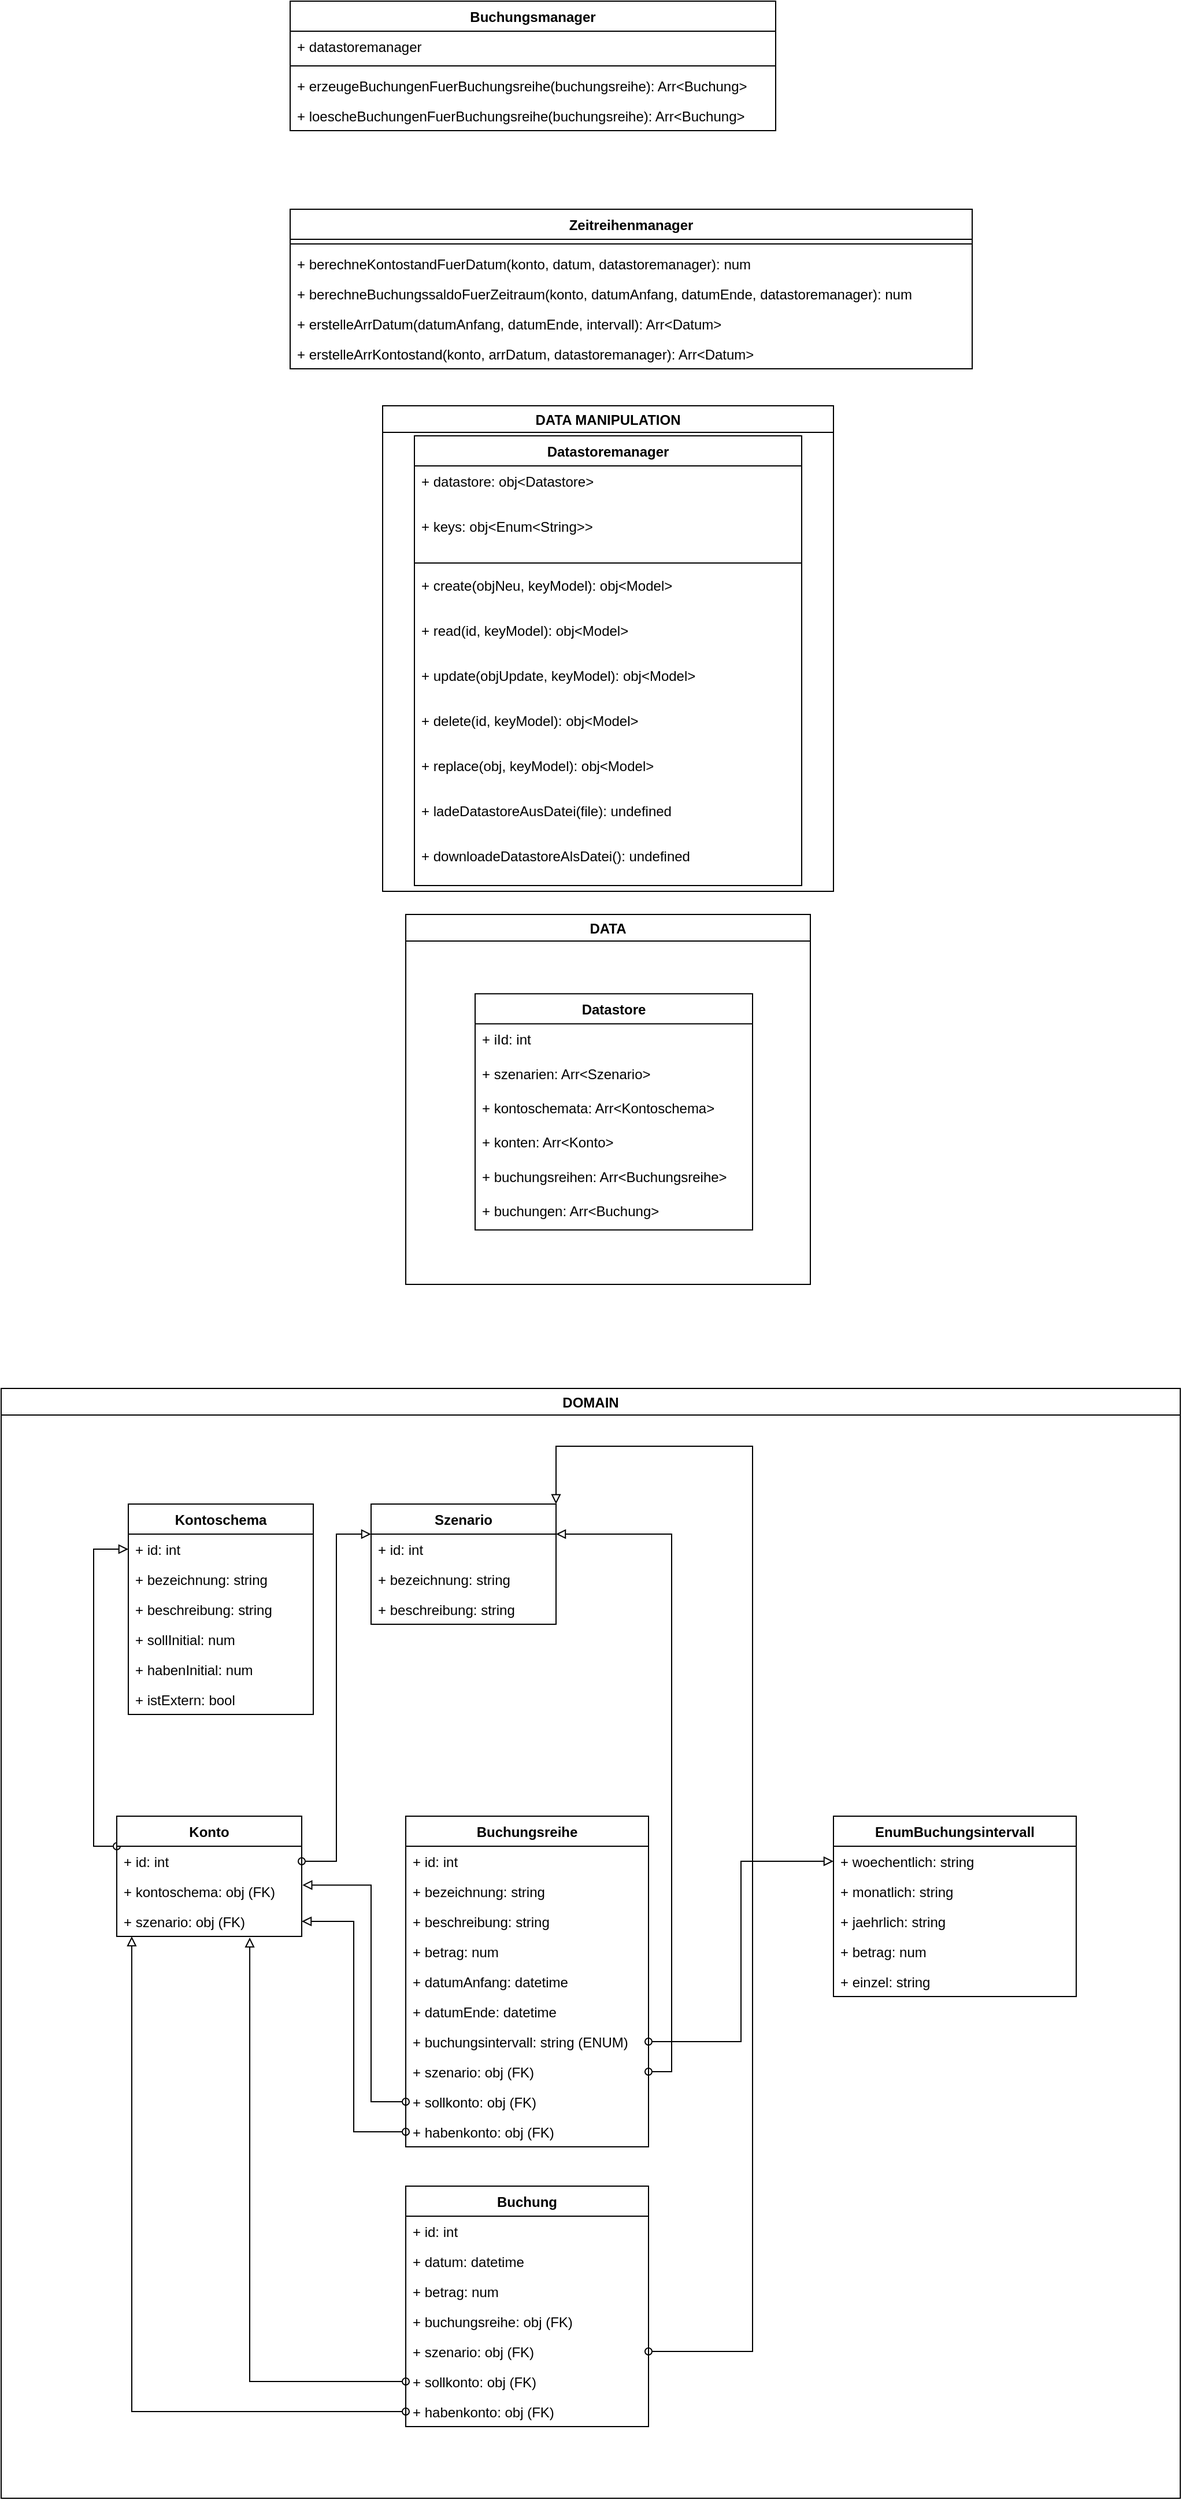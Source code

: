 <mxfile version="20.3.0" type="device"><diagram id="C5RBs43oDa-KdzZeNtuy" name="KLASSEN"><mxGraphModel dx="401" dy="2345" grid="1" gridSize="10" guides="1" tooltips="1" connect="1" arrows="1" fold="1" page="1" pageScale="1" pageWidth="827" pageHeight="1169" math="0" shadow="0"><root><mxCell id="WIyWlLk6GJQsqaUBKTNV-0"/><mxCell id="WIyWlLk6GJQsqaUBKTNV-1" parent="WIyWlLk6GJQsqaUBKTNV-0"/><mxCell id="FQuKvDKfeAg0qGtWdJzu-83" value="" style="group" parent="WIyWlLk6GJQsqaUBKTNV-1" vertex="1" connectable="0"><mxGeometry x="100" y="190" width="1020" height="960" as="geometry"/></mxCell><mxCell id="FQuKvDKfeAg0qGtWdJzu-1" value="Kontoschema" style="swimlane;fontStyle=1;align=center;verticalAlign=top;childLayout=stackLayout;horizontal=1;startSize=26;horizontalStack=0;resizeParent=1;resizeParentMax=0;resizeLast=0;collapsible=1;marginBottom=0;" parent="FQuKvDKfeAg0qGtWdJzu-83" vertex="1"><mxGeometry x="110" y="100" width="160" height="182" as="geometry"/></mxCell><mxCell id="FQuKvDKfeAg0qGtWdJzu-2" value="+ id: int" style="text;strokeColor=none;fillColor=none;align=left;verticalAlign=top;spacingLeft=4;spacingRight=4;overflow=hidden;rotatable=0;points=[[0,0.5],[1,0.5]];portConstraint=eastwest;" parent="FQuKvDKfeAg0qGtWdJzu-1" vertex="1"><mxGeometry y="26" width="160" height="26" as="geometry"/></mxCell><mxCell id="FQuKvDKfeAg0qGtWdJzu-5" value="+ bezeichnung: string" style="text;strokeColor=none;fillColor=none;align=left;verticalAlign=top;spacingLeft=4;spacingRight=4;overflow=hidden;rotatable=0;points=[[0,0.5],[1,0.5]];portConstraint=eastwest;" parent="FQuKvDKfeAg0qGtWdJzu-1" vertex="1"><mxGeometry y="52" width="160" height="26" as="geometry"/></mxCell><mxCell id="FQuKvDKfeAg0qGtWdJzu-6" value="+ beschreibung: string" style="text;strokeColor=none;fillColor=none;align=left;verticalAlign=top;spacingLeft=4;spacingRight=4;overflow=hidden;rotatable=0;points=[[0,0.5],[1,0.5]];portConstraint=eastwest;" parent="FQuKvDKfeAg0qGtWdJzu-1" vertex="1"><mxGeometry y="78" width="160" height="26" as="geometry"/></mxCell><mxCell id="FQuKvDKfeAg0qGtWdJzu-13" value="+ sollInitial: num" style="text;strokeColor=none;fillColor=none;align=left;verticalAlign=top;spacingLeft=4;spacingRight=4;overflow=hidden;rotatable=0;points=[[0,0.5],[1,0.5]];portConstraint=eastwest;" parent="FQuKvDKfeAg0qGtWdJzu-1" vertex="1"><mxGeometry y="104" width="160" height="26" as="geometry"/></mxCell><mxCell id="FQuKvDKfeAg0qGtWdJzu-14" value="+ habenInitial: num" style="text;strokeColor=none;fillColor=none;align=left;verticalAlign=top;spacingLeft=4;spacingRight=4;overflow=hidden;rotatable=0;points=[[0,0.5],[1,0.5]];portConstraint=eastwest;" parent="FQuKvDKfeAg0qGtWdJzu-1" vertex="1"><mxGeometry y="130" width="160" height="26" as="geometry"/></mxCell><mxCell id="FQuKvDKfeAg0qGtWdJzu-7" value="+ istExtern: bool" style="text;strokeColor=none;fillColor=none;align=left;verticalAlign=top;spacingLeft=4;spacingRight=4;overflow=hidden;rotatable=0;points=[[0,0.5],[1,0.5]];portConstraint=eastwest;" parent="FQuKvDKfeAg0qGtWdJzu-1" vertex="1"><mxGeometry y="156" width="160" height="26" as="geometry"/></mxCell><mxCell id="FQuKvDKfeAg0qGtWdJzu-17" style="edgeStyle=orthogonalEdgeStyle;rounded=0;orthogonalLoop=1;jettySize=auto;html=1;exitX=0;exitY=0.25;exitDx=0;exitDy=0;entryX=0;entryY=0.5;entryDx=0;entryDy=0;endArrow=block;endFill=0;startArrow=oval;startFill=0;" parent="FQuKvDKfeAg0qGtWdJzu-83" source="FQuKvDKfeAg0qGtWdJzu-8" target="FQuKvDKfeAg0qGtWdJzu-2" edge="1"><mxGeometry relative="1" as="geometry"><mxPoint x="30" y="240" as="targetPoint"/></mxGeometry></mxCell><mxCell id="FQuKvDKfeAg0qGtWdJzu-8" value="Konto" style="swimlane;fontStyle=1;align=center;verticalAlign=top;childLayout=stackLayout;horizontal=1;startSize=26;horizontalStack=0;resizeParent=1;resizeParentMax=0;resizeLast=0;collapsible=1;marginBottom=0;" parent="FQuKvDKfeAg0qGtWdJzu-83" vertex="1"><mxGeometry x="100" y="370" width="160" height="104" as="geometry"/></mxCell><mxCell id="FQuKvDKfeAg0qGtWdJzu-9" value="+ id: int" style="text;strokeColor=none;fillColor=none;align=left;verticalAlign=top;spacingLeft=4;spacingRight=4;overflow=hidden;rotatable=0;points=[[0,0.5],[1,0.5]];portConstraint=eastwest;" parent="FQuKvDKfeAg0qGtWdJzu-8" vertex="1"><mxGeometry y="26" width="160" height="26" as="geometry"/></mxCell><mxCell id="FQuKvDKfeAg0qGtWdJzu-15" value="+ kontoschema: obj (FK)" style="text;strokeColor=none;fillColor=none;align=left;verticalAlign=top;spacingLeft=4;spacingRight=4;overflow=hidden;rotatable=0;points=[[0,0.5],[1,0.5]];portConstraint=eastwest;" parent="FQuKvDKfeAg0qGtWdJzu-8" vertex="1"><mxGeometry y="52" width="160" height="26" as="geometry"/></mxCell><mxCell id="FQuKvDKfeAg0qGtWdJzu-16" value="+ szenario: obj (FK)" style="text;strokeColor=none;fillColor=none;align=left;verticalAlign=top;spacingLeft=4;spacingRight=4;overflow=hidden;rotatable=0;points=[[0,0.5],[1,0.5]];portConstraint=eastwest;" parent="FQuKvDKfeAg0qGtWdJzu-8" vertex="1"><mxGeometry y="78" width="160" height="26" as="geometry"/></mxCell><mxCell id="FQuKvDKfeAg0qGtWdJzu-18" value="Szenario" style="swimlane;fontStyle=1;align=center;verticalAlign=top;childLayout=stackLayout;horizontal=1;startSize=26;horizontalStack=0;resizeParent=1;resizeParentMax=0;resizeLast=0;collapsible=1;marginBottom=0;" parent="FQuKvDKfeAg0qGtWdJzu-83" vertex="1"><mxGeometry x="320" y="100" width="160" height="104" as="geometry"/></mxCell><mxCell id="FQuKvDKfeAg0qGtWdJzu-19" value="+ id: int" style="text;strokeColor=none;fillColor=none;align=left;verticalAlign=top;spacingLeft=4;spacingRight=4;overflow=hidden;rotatable=0;points=[[0,0.5],[1,0.5]];portConstraint=eastwest;" parent="FQuKvDKfeAg0qGtWdJzu-18" vertex="1"><mxGeometry y="26" width="160" height="26" as="geometry"/></mxCell><mxCell id="FQuKvDKfeAg0qGtWdJzu-20" value="+ bezeichnung: string" style="text;strokeColor=none;fillColor=none;align=left;verticalAlign=top;spacingLeft=4;spacingRight=4;overflow=hidden;rotatable=0;points=[[0,0.5],[1,0.5]];portConstraint=eastwest;" parent="FQuKvDKfeAg0qGtWdJzu-18" vertex="1"><mxGeometry y="52" width="160" height="26" as="geometry"/></mxCell><mxCell id="FQuKvDKfeAg0qGtWdJzu-21" value="+ beschreibung: string" style="text;strokeColor=none;fillColor=none;align=left;verticalAlign=top;spacingLeft=4;spacingRight=4;overflow=hidden;rotatable=0;points=[[0,0.5],[1,0.5]];portConstraint=eastwest;" parent="FQuKvDKfeAg0qGtWdJzu-18" vertex="1"><mxGeometry y="78" width="160" height="26" as="geometry"/></mxCell><mxCell id="FQuKvDKfeAg0qGtWdJzu-27" style="edgeStyle=orthogonalEdgeStyle;rounded=0;orthogonalLoop=1;jettySize=auto;html=1;exitX=1;exitY=0.5;exitDx=0;exitDy=0;entryX=0;entryY=0.25;entryDx=0;entryDy=0;startArrow=oval;startFill=0;endArrow=block;endFill=0;" parent="FQuKvDKfeAg0qGtWdJzu-83" source="FQuKvDKfeAg0qGtWdJzu-9" target="FQuKvDKfeAg0qGtWdJzu-18" edge="1"><mxGeometry relative="1" as="geometry"/></mxCell><mxCell id="FQuKvDKfeAg0qGtWdJzu-28" value="Buchungsreihe" style="swimlane;fontStyle=1;align=center;verticalAlign=top;childLayout=stackLayout;horizontal=1;startSize=26;horizontalStack=0;resizeParent=1;resizeParentMax=0;resizeLast=0;collapsible=1;marginBottom=0;" parent="FQuKvDKfeAg0qGtWdJzu-83" vertex="1"><mxGeometry x="350" y="370" width="210" height="286" as="geometry"/></mxCell><mxCell id="FQuKvDKfeAg0qGtWdJzu-29" value="+ id: int" style="text;strokeColor=none;fillColor=none;align=left;verticalAlign=top;spacingLeft=4;spacingRight=4;overflow=hidden;rotatable=0;points=[[0,0.5],[1,0.5]];portConstraint=eastwest;" parent="FQuKvDKfeAg0qGtWdJzu-28" vertex="1"><mxGeometry y="26" width="210" height="26" as="geometry"/></mxCell><mxCell id="FQuKvDKfeAg0qGtWdJzu-30" value="+ bezeichnung: string" style="text;strokeColor=none;fillColor=none;align=left;verticalAlign=top;spacingLeft=4;spacingRight=4;overflow=hidden;rotatable=0;points=[[0,0.5],[1,0.5]];portConstraint=eastwest;" parent="FQuKvDKfeAg0qGtWdJzu-28" vertex="1"><mxGeometry y="52" width="210" height="26" as="geometry"/></mxCell><mxCell id="FQuKvDKfeAg0qGtWdJzu-31" value="+ beschreibung: string" style="text;strokeColor=none;fillColor=none;align=left;verticalAlign=top;spacingLeft=4;spacingRight=4;overflow=hidden;rotatable=0;points=[[0,0.5],[1,0.5]];portConstraint=eastwest;" parent="FQuKvDKfeAg0qGtWdJzu-28" vertex="1"><mxGeometry y="78" width="210" height="26" as="geometry"/></mxCell><mxCell id="FQuKvDKfeAg0qGtWdJzu-32" value="+ betrag: num" style="text;strokeColor=none;fillColor=none;align=left;verticalAlign=top;spacingLeft=4;spacingRight=4;overflow=hidden;rotatable=0;points=[[0,0.5],[1,0.5]];portConstraint=eastwest;" parent="FQuKvDKfeAg0qGtWdJzu-28" vertex="1"><mxGeometry y="104" width="210" height="26" as="geometry"/></mxCell><mxCell id="FQuKvDKfeAg0qGtWdJzu-33" value="+ datumAnfang: datetime" style="text;strokeColor=none;fillColor=none;align=left;verticalAlign=top;spacingLeft=4;spacingRight=4;overflow=hidden;rotatable=0;points=[[0,0.5],[1,0.5]];portConstraint=eastwest;" parent="FQuKvDKfeAg0qGtWdJzu-28" vertex="1"><mxGeometry y="130" width="210" height="26" as="geometry"/></mxCell><mxCell id="FQuKvDKfeAg0qGtWdJzu-37" value="+ datumEnde: datetime" style="text;strokeColor=none;fillColor=none;align=left;verticalAlign=top;spacingLeft=4;spacingRight=4;overflow=hidden;rotatable=0;points=[[0,0.5],[1,0.5]];portConstraint=eastwest;" parent="FQuKvDKfeAg0qGtWdJzu-28" vertex="1"><mxGeometry y="156" width="210" height="26" as="geometry"/></mxCell><mxCell id="FQuKvDKfeAg0qGtWdJzu-39" value="+ buchungsintervall: string (ENUM)" style="text;strokeColor=none;fillColor=none;align=left;verticalAlign=top;spacingLeft=4;spacingRight=4;overflow=hidden;rotatable=0;points=[[0,0.5],[1,0.5]];portConstraint=eastwest;" parent="FQuKvDKfeAg0qGtWdJzu-28" vertex="1"><mxGeometry y="182" width="210" height="26" as="geometry"/></mxCell><mxCell id="FQuKvDKfeAg0qGtWdJzu-36" value="+ szenario: obj (FK)" style="text;strokeColor=none;fillColor=none;align=left;verticalAlign=top;spacingLeft=4;spacingRight=4;overflow=hidden;rotatable=0;points=[[0,0.5],[1,0.5]];portConstraint=eastwest;" parent="FQuKvDKfeAg0qGtWdJzu-28" vertex="1"><mxGeometry y="208" width="210" height="26" as="geometry"/></mxCell><mxCell id="FQuKvDKfeAg0qGtWdJzu-35" value="+ sollkonto: obj (FK)" style="text;strokeColor=none;fillColor=none;align=left;verticalAlign=top;spacingLeft=4;spacingRight=4;overflow=hidden;rotatable=0;points=[[0,0.5],[1,0.5]];portConstraint=eastwest;" parent="FQuKvDKfeAg0qGtWdJzu-28" vertex="1"><mxGeometry y="234" width="210" height="26" as="geometry"/></mxCell><mxCell id="FQuKvDKfeAg0qGtWdJzu-38" value="+ habenkonto: obj (FK)" style="text;strokeColor=none;fillColor=none;align=left;verticalAlign=top;spacingLeft=4;spacingRight=4;overflow=hidden;rotatable=0;points=[[0,0.5],[1,0.5]];portConstraint=eastwest;" parent="FQuKvDKfeAg0qGtWdJzu-28" vertex="1"><mxGeometry y="260" width="210" height="26" as="geometry"/></mxCell><mxCell id="FQuKvDKfeAg0qGtWdJzu-40" value="Buchung" style="swimlane;fontStyle=1;align=center;verticalAlign=top;childLayout=stackLayout;horizontal=1;startSize=26;horizontalStack=0;resizeParent=1;resizeParentMax=0;resizeLast=0;collapsible=1;marginBottom=0;" parent="FQuKvDKfeAg0qGtWdJzu-83" vertex="1"><mxGeometry x="350" y="690" width="210" height="208" as="geometry"/></mxCell><mxCell id="FQuKvDKfeAg0qGtWdJzu-41" value="+ id: int" style="text;strokeColor=none;fillColor=none;align=left;verticalAlign=top;spacingLeft=4;spacingRight=4;overflow=hidden;rotatable=0;points=[[0,0.5],[1,0.5]];portConstraint=eastwest;" parent="FQuKvDKfeAg0qGtWdJzu-40" vertex="1"><mxGeometry y="26" width="210" height="26" as="geometry"/></mxCell><mxCell id="FQuKvDKfeAg0qGtWdJzu-42" value="+ datum: datetime" style="text;strokeColor=none;fillColor=none;align=left;verticalAlign=top;spacingLeft=4;spacingRight=4;overflow=hidden;rotatable=0;points=[[0,0.5],[1,0.5]];portConstraint=eastwest;" parent="FQuKvDKfeAg0qGtWdJzu-40" vertex="1"><mxGeometry y="52" width="210" height="26" as="geometry"/></mxCell><mxCell id="FQuKvDKfeAg0qGtWdJzu-44" value="+ betrag: num" style="text;strokeColor=none;fillColor=none;align=left;verticalAlign=top;spacingLeft=4;spacingRight=4;overflow=hidden;rotatable=0;points=[[0,0.5],[1,0.5]];portConstraint=eastwest;" parent="FQuKvDKfeAg0qGtWdJzu-40" vertex="1"><mxGeometry y="78" width="210" height="26" as="geometry"/></mxCell><mxCell id="FQuKvDKfeAg0qGtWdJzu-47" value="+ buchungsreihe: obj (FK)" style="text;strokeColor=none;fillColor=none;align=left;verticalAlign=top;spacingLeft=4;spacingRight=4;overflow=hidden;rotatable=0;points=[[0,0.5],[1,0.5]];portConstraint=eastwest;" parent="FQuKvDKfeAg0qGtWdJzu-40" vertex="1"><mxGeometry y="104" width="210" height="26" as="geometry"/></mxCell><mxCell id="FQuKvDKfeAg0qGtWdJzu-48" value="+ szenario: obj (FK)" style="text;strokeColor=none;fillColor=none;align=left;verticalAlign=top;spacingLeft=4;spacingRight=4;overflow=hidden;rotatable=0;points=[[0,0.5],[1,0.5]];portConstraint=eastwest;" parent="FQuKvDKfeAg0qGtWdJzu-40" vertex="1"><mxGeometry y="130" width="210" height="26" as="geometry"/></mxCell><mxCell id="FQuKvDKfeAg0qGtWdJzu-49" value="+ sollkonto: obj (FK)" style="text;strokeColor=none;fillColor=none;align=left;verticalAlign=top;spacingLeft=4;spacingRight=4;overflow=hidden;rotatable=0;points=[[0,0.5],[1,0.5]];portConstraint=eastwest;" parent="FQuKvDKfeAg0qGtWdJzu-40" vertex="1"><mxGeometry y="156" width="210" height="26" as="geometry"/></mxCell><mxCell id="FQuKvDKfeAg0qGtWdJzu-50" value="+ habenkonto: obj (FK)" style="text;strokeColor=none;fillColor=none;align=left;verticalAlign=top;spacingLeft=4;spacingRight=4;overflow=hidden;rotatable=0;points=[[0,0.5],[1,0.5]];portConstraint=eastwest;" parent="FQuKvDKfeAg0qGtWdJzu-40" vertex="1"><mxGeometry y="182" width="210" height="26" as="geometry"/></mxCell><mxCell id="FQuKvDKfeAg0qGtWdJzu-52" style="edgeStyle=orthogonalEdgeStyle;rounded=0;orthogonalLoop=1;jettySize=auto;html=1;exitX=0;exitY=0.5;exitDx=0;exitDy=0;entryX=1;entryY=0.5;entryDx=0;entryDy=0;startArrow=oval;startFill=0;endArrow=block;endFill=0;" parent="FQuKvDKfeAg0qGtWdJzu-83" source="FQuKvDKfeAg0qGtWdJzu-38" target="FQuKvDKfeAg0qGtWdJzu-16" edge="1"><mxGeometry relative="1" as="geometry"/></mxCell><mxCell id="FQuKvDKfeAg0qGtWdJzu-53" style="edgeStyle=orthogonalEdgeStyle;rounded=0;orthogonalLoop=1;jettySize=auto;html=1;exitX=1;exitY=0.5;exitDx=0;exitDy=0;entryX=1;entryY=0.25;entryDx=0;entryDy=0;startArrow=oval;startFill=0;endArrow=block;endFill=0;" parent="FQuKvDKfeAg0qGtWdJzu-83" source="FQuKvDKfeAg0qGtWdJzu-36" target="FQuKvDKfeAg0qGtWdJzu-18" edge="1"><mxGeometry relative="1" as="geometry"/></mxCell><mxCell id="FQuKvDKfeAg0qGtWdJzu-54" style="edgeStyle=orthogonalEdgeStyle;rounded=0;orthogonalLoop=1;jettySize=auto;html=1;exitX=1;exitY=0.5;exitDx=0;exitDy=0;entryX=1;entryY=0;entryDx=0;entryDy=0;startArrow=oval;startFill=0;endArrow=block;endFill=0;" parent="FQuKvDKfeAg0qGtWdJzu-83" source="FQuKvDKfeAg0qGtWdJzu-48" target="FQuKvDKfeAg0qGtWdJzu-18" edge="1"><mxGeometry relative="1" as="geometry"><Array as="points"><mxPoint x="650" y="833"/><mxPoint x="650" y="50"/><mxPoint x="480" y="50"/></Array></mxGeometry></mxCell><mxCell id="FQuKvDKfeAg0qGtWdJzu-55" style="edgeStyle=orthogonalEdgeStyle;rounded=0;orthogonalLoop=1;jettySize=auto;html=1;exitX=0;exitY=0.5;exitDx=0;exitDy=0;entryX=0.719;entryY=1.038;entryDx=0;entryDy=0;entryPerimeter=0;startArrow=oval;startFill=0;endArrow=block;endFill=0;" parent="FQuKvDKfeAg0qGtWdJzu-83" source="FQuKvDKfeAg0qGtWdJzu-49" target="FQuKvDKfeAg0qGtWdJzu-16" edge="1"><mxGeometry relative="1" as="geometry"/></mxCell><mxCell id="FQuKvDKfeAg0qGtWdJzu-56" style="edgeStyle=orthogonalEdgeStyle;rounded=0;orthogonalLoop=1;jettySize=auto;html=1;exitX=0;exitY=0.5;exitDx=0;exitDy=0;entryX=0.081;entryY=1;entryDx=0;entryDy=0;entryPerimeter=0;startArrow=oval;startFill=0;endArrow=block;endFill=0;" parent="FQuKvDKfeAg0qGtWdJzu-83" source="FQuKvDKfeAg0qGtWdJzu-50" target="FQuKvDKfeAg0qGtWdJzu-16" edge="1"><mxGeometry relative="1" as="geometry"/></mxCell><mxCell id="FQuKvDKfeAg0qGtWdJzu-57" value="EnumBuchungsintervall" style="swimlane;fontStyle=1;align=center;verticalAlign=top;childLayout=stackLayout;horizontal=1;startSize=26;horizontalStack=0;resizeParent=1;resizeParentMax=0;resizeLast=0;collapsible=1;marginBottom=0;" parent="FQuKvDKfeAg0qGtWdJzu-83" vertex="1"><mxGeometry x="720" y="370" width="210" height="156" as="geometry"/></mxCell><mxCell id="FQuKvDKfeAg0qGtWdJzu-58" value="+ woechentlich: string" style="text;align=left;verticalAlign=top;spacingLeft=4;spacingRight=4;overflow=hidden;rotatable=0;points=[[0,0.5],[1,0.5]];portConstraint=eastwest;" parent="FQuKvDKfeAg0qGtWdJzu-57" vertex="1"><mxGeometry y="26" width="210" height="26" as="geometry"/></mxCell><mxCell id="FQuKvDKfeAg0qGtWdJzu-59" value="+ monatlich: string" style="text;align=left;verticalAlign=top;spacingLeft=4;spacingRight=4;overflow=hidden;rotatable=0;points=[[0,0.5],[1,0.5]];portConstraint=eastwest;" parent="FQuKvDKfeAg0qGtWdJzu-57" vertex="1"><mxGeometry y="52" width="210" height="26" as="geometry"/></mxCell><mxCell id="FQuKvDKfeAg0qGtWdJzu-60" value="+ jaehrlich: string" style="text;align=left;verticalAlign=top;spacingLeft=4;spacingRight=4;overflow=hidden;rotatable=0;points=[[0,0.5],[1,0.5]];portConstraint=eastwest;" parent="FQuKvDKfeAg0qGtWdJzu-57" vertex="1"><mxGeometry y="78" width="210" height="26" as="geometry"/></mxCell><mxCell id="FQuKvDKfeAg0qGtWdJzu-61" value="+ betrag: num" style="text;align=left;verticalAlign=top;spacingLeft=4;spacingRight=4;overflow=hidden;rotatable=0;points=[[0,0.5],[1,0.5]];portConstraint=eastwest;" parent="FQuKvDKfeAg0qGtWdJzu-57" vertex="1"><mxGeometry y="104" width="210" height="26" as="geometry"/></mxCell><mxCell id="FQuKvDKfeAg0qGtWdJzu-68" value="+ einzel: string" style="text;align=left;verticalAlign=top;spacingLeft=4;spacingRight=4;overflow=hidden;rotatable=0;points=[[0,0.5],[1,0.5]];portConstraint=eastwest;" parent="FQuKvDKfeAg0qGtWdJzu-57" vertex="1"><mxGeometry y="130" width="210" height="26" as="geometry"/></mxCell><mxCell id="FQuKvDKfeAg0qGtWdJzu-69" style="edgeStyle=orthogonalEdgeStyle;rounded=0;orthogonalLoop=1;jettySize=auto;html=1;exitX=1;exitY=0.5;exitDx=0;exitDy=0;startArrow=oval;startFill=0;endArrow=block;endFill=0;entryX=0;entryY=0.5;entryDx=0;entryDy=0;" parent="FQuKvDKfeAg0qGtWdJzu-83" source="FQuKvDKfeAg0qGtWdJzu-39" target="FQuKvDKfeAg0qGtWdJzu-58" edge="1"><mxGeometry relative="1" as="geometry"><mxPoint x="610" y="489.329" as="targetPoint"/></mxGeometry></mxCell><mxCell id="FQuKvDKfeAg0qGtWdJzu-72" value="DOMAIN" style="swimlane;" parent="FQuKvDKfeAg0qGtWdJzu-83" vertex="1"><mxGeometry width="1020" height="960" as="geometry"/></mxCell><mxCell id="FQuKvDKfeAg0qGtWdJzu-84" value="" style="group" parent="WIyWlLk6GJQsqaUBKTNV-1" vertex="1" connectable="0"><mxGeometry x="450" y="-220" width="350" height="320" as="geometry"/></mxCell><mxCell id="FQuKvDKfeAg0qGtWdJzu-73" value="Datastore" style="swimlane;fontStyle=1;align=center;verticalAlign=top;childLayout=stackLayout;horizontal=1;startSize=26;horizontalStack=0;resizeParent=1;resizeParentMax=0;resizeLast=0;collapsible=1;marginBottom=0;" parent="FQuKvDKfeAg0qGtWdJzu-84" vertex="1"><mxGeometry x="60" y="68.571" width="240" height="204.286" as="geometry"/></mxCell><mxCell id="FQuKvDKfeAg0qGtWdJzu-74" value="+ iId: int" style="text;strokeColor=none;fillColor=none;align=left;verticalAlign=top;spacingLeft=4;spacingRight=4;overflow=hidden;rotatable=0;points=[[0,0.5],[1,0.5]];portConstraint=eastwest;" parent="FQuKvDKfeAg0qGtWdJzu-73" vertex="1"><mxGeometry y="26" width="240" height="29.714" as="geometry"/></mxCell><mxCell id="FQuKvDKfeAg0qGtWdJzu-77" value="+ szenarien: Arr&lt;Szenario&gt;" style="text;strokeColor=none;fillColor=none;align=left;verticalAlign=top;spacingLeft=4;spacingRight=4;overflow=hidden;rotatable=0;points=[[0,0.5],[1,0.5]];portConstraint=eastwest;" parent="FQuKvDKfeAg0qGtWdJzu-73" vertex="1"><mxGeometry y="55.714" width="240" height="29.714" as="geometry"/></mxCell><mxCell id="FQuKvDKfeAg0qGtWdJzu-78" value="+ kontoschemata: Arr&lt;Kontoschema&gt;" style="text;strokeColor=none;fillColor=none;align=left;verticalAlign=top;spacingLeft=4;spacingRight=4;overflow=hidden;rotatable=0;points=[[0,0.5],[1,0.5]];portConstraint=eastwest;" parent="FQuKvDKfeAg0qGtWdJzu-73" vertex="1"><mxGeometry y="85.429" width="240" height="29.714" as="geometry"/></mxCell><mxCell id="FQuKvDKfeAg0qGtWdJzu-79" value="+ konten: Arr&lt;Konto&gt;" style="text;strokeColor=none;fillColor=none;align=left;verticalAlign=top;spacingLeft=4;spacingRight=4;overflow=hidden;rotatable=0;points=[[0,0.5],[1,0.5]];portConstraint=eastwest;" parent="FQuKvDKfeAg0qGtWdJzu-73" vertex="1"><mxGeometry y="115.143" width="240" height="29.714" as="geometry"/></mxCell><mxCell id="FQuKvDKfeAg0qGtWdJzu-80" value="+ buchungsreihen: Arr&lt;Buchungsreihe&gt;" style="text;strokeColor=none;fillColor=none;align=left;verticalAlign=top;spacingLeft=4;spacingRight=4;overflow=hidden;rotatable=0;points=[[0,0.5],[1,0.5]];portConstraint=eastwest;" parent="FQuKvDKfeAg0qGtWdJzu-73" vertex="1"><mxGeometry y="144.857" width="240" height="29.714" as="geometry"/></mxCell><mxCell id="FQuKvDKfeAg0qGtWdJzu-81" value="+ buchungen: Arr&lt;Buchung&gt;" style="text;strokeColor=none;fillColor=none;align=left;verticalAlign=top;spacingLeft=4;spacingRight=4;overflow=hidden;rotatable=0;points=[[0,0.5],[1,0.5]];portConstraint=eastwest;" parent="FQuKvDKfeAg0qGtWdJzu-73" vertex="1"><mxGeometry y="174.571" width="240" height="29.714" as="geometry"/></mxCell><mxCell id="FQuKvDKfeAg0qGtWdJzu-82" value="DATA" style="swimlane;" parent="FQuKvDKfeAg0qGtWdJzu-84" vertex="1"><mxGeometry width="350" height="320" as="geometry"/></mxCell><mxCell id="FQuKvDKfeAg0qGtWdJzu-95" value="" style="group;fontStyle=4" parent="WIyWlLk6GJQsqaUBKTNV-1" vertex="1" connectable="0"><mxGeometry x="430" y="-660" width="390" height="420" as="geometry"/></mxCell><mxCell id="FQuKvDKfeAg0qGtWdJzu-94" value="DATA MANIPULATION" style="swimlane;" parent="FQuKvDKfeAg0qGtWdJzu-95" vertex="1"><mxGeometry width="390" height="420.0" as="geometry"/></mxCell><mxCell id="FQuKvDKfeAg0qGtWdJzu-85" value="Datastoremanager" style="swimlane;fontStyle=1;align=center;verticalAlign=top;childLayout=stackLayout;horizontal=1;startSize=26;horizontalStack=0;resizeParent=1;resizeParentMax=0;resizeLast=0;collapsible=1;marginBottom=0;" parent="FQuKvDKfeAg0qGtWdJzu-94" vertex="1"><mxGeometry x="27.5" y="25.997" width="335" height="389" as="geometry"/></mxCell><mxCell id="FQuKvDKfeAg0qGtWdJzu-86" value="+ datastore: obj&lt;Datastore&gt;" style="text;strokeColor=none;fillColor=none;align=left;verticalAlign=top;spacingLeft=4;spacingRight=4;overflow=hidden;rotatable=0;points=[[0,0.5],[1,0.5]];portConstraint=eastwest;" parent="FQuKvDKfeAg0qGtWdJzu-85" vertex="1"><mxGeometry y="26" width="335" height="39" as="geometry"/></mxCell><mxCell id="FQuKvDKfeAg0qGtWdJzu-91" value="+ keys: obj&lt;Enum&lt;String&gt;&gt;" style="text;strokeColor=none;fillColor=none;align=left;verticalAlign=top;spacingLeft=4;spacingRight=4;overflow=hidden;rotatable=0;points=[[0,0.5],[1,0.5]];portConstraint=eastwest;" parent="FQuKvDKfeAg0qGtWdJzu-85" vertex="1"><mxGeometry y="65" width="335" height="39" as="geometry"/></mxCell><mxCell id="FQuKvDKfeAg0qGtWdJzu-87" value="" style="line;strokeWidth=1;fillColor=none;align=left;verticalAlign=middle;spacingTop=-1;spacingLeft=3;spacingRight=3;rotatable=0;labelPosition=right;points=[];portConstraint=eastwest;strokeColor=inherit;" parent="FQuKvDKfeAg0qGtWdJzu-85" vertex="1"><mxGeometry y="104" width="335" height="12" as="geometry"/></mxCell><mxCell id="FQuKvDKfeAg0qGtWdJzu-88" value="+ create(objNeu, keyModel): obj&lt;Model&gt;" style="text;strokeColor=none;fillColor=none;align=left;verticalAlign=top;spacingLeft=4;spacingRight=4;overflow=hidden;rotatable=0;points=[[0,0.5],[1,0.5]];portConstraint=eastwest;" parent="FQuKvDKfeAg0qGtWdJzu-85" vertex="1"><mxGeometry y="116" width="335" height="39" as="geometry"/></mxCell><mxCell id="FQuKvDKfeAg0qGtWdJzu-89" value="+ read(id, keyModel): obj&lt;Model&gt;" style="text;strokeColor=none;fillColor=none;align=left;verticalAlign=top;spacingLeft=4;spacingRight=4;overflow=hidden;rotatable=0;points=[[0,0.5],[1,0.5]];portConstraint=eastwest;" parent="FQuKvDKfeAg0qGtWdJzu-85" vertex="1"><mxGeometry y="155" width="335" height="39" as="geometry"/></mxCell><mxCell id="FQuKvDKfeAg0qGtWdJzu-92" value="+ update(objUpdate, keyModel): obj&lt;Model&gt;" style="text;strokeColor=none;fillColor=none;align=left;verticalAlign=top;spacingLeft=4;spacingRight=4;overflow=hidden;rotatable=0;points=[[0,0.5],[1,0.5]];portConstraint=eastwest;" parent="FQuKvDKfeAg0qGtWdJzu-85" vertex="1"><mxGeometry y="194" width="335" height="39" as="geometry"/></mxCell><mxCell id="FQuKvDKfeAg0qGtWdJzu-93" value="+ delete(id, keyModel): obj&lt;Model&gt;" style="text;strokeColor=none;fillColor=none;align=left;verticalAlign=top;spacingLeft=4;spacingRight=4;overflow=hidden;rotatable=0;points=[[0,0.5],[1,0.5]];portConstraint=eastwest;" parent="FQuKvDKfeAg0qGtWdJzu-85" vertex="1"><mxGeometry y="233" width="335" height="39" as="geometry"/></mxCell><mxCell id="xGH7w-RhhcbNDcOZlPbN-0" value="+ replace(obj, keyModel): obj&lt;Model&gt;" style="text;strokeColor=none;fillColor=none;align=left;verticalAlign=top;spacingLeft=4;spacingRight=4;overflow=hidden;rotatable=0;points=[[0,0.5],[1,0.5]];portConstraint=eastwest;" parent="FQuKvDKfeAg0qGtWdJzu-85" vertex="1"><mxGeometry y="272" width="335" height="39" as="geometry"/></mxCell><mxCell id="FQuKvDKfeAg0qGtWdJzu-100" value="+ ladeDatastoreAusDatei(file): undefined" style="text;strokeColor=none;fillColor=none;align=left;verticalAlign=top;spacingLeft=4;spacingRight=4;overflow=hidden;rotatable=0;points=[[0,0.5],[1,0.5]];portConstraint=eastwest;" parent="FQuKvDKfeAg0qGtWdJzu-85" vertex="1"><mxGeometry y="311" width="335" height="39" as="geometry"/></mxCell><mxCell id="FQuKvDKfeAg0qGtWdJzu-101" value="+ downloadeDatastoreAlsDatei(): undefined" style="text;strokeColor=none;fillColor=none;align=left;verticalAlign=top;spacingLeft=4;spacingRight=4;overflow=hidden;rotatable=0;points=[[0,0.5],[1,0.5]];portConstraint=eastwest;" parent="FQuKvDKfeAg0qGtWdJzu-85" vertex="1"><mxGeometry y="350" width="335" height="39" as="geometry"/></mxCell><mxCell id="FQuKvDKfeAg0qGtWdJzu-96" value="Buchungsmanager" style="swimlane;fontStyle=1;align=center;verticalAlign=top;childLayout=stackLayout;horizontal=1;startSize=26;horizontalStack=0;resizeParent=1;resizeParentMax=0;resizeLast=0;collapsible=1;marginBottom=0;" parent="WIyWlLk6GJQsqaUBKTNV-1" vertex="1"><mxGeometry x="350" y="-1010" width="420" height="112" as="geometry"/></mxCell><mxCell id="xGH7w-RhhcbNDcOZlPbN-1" value="+ datastoremanager" style="text;strokeColor=none;fillColor=none;align=left;verticalAlign=top;spacingLeft=4;spacingRight=4;overflow=hidden;rotatable=0;points=[[0,0.5],[1,0.5]];portConstraint=eastwest;" parent="FQuKvDKfeAg0qGtWdJzu-96" vertex="1"><mxGeometry y="26" width="420" height="26" as="geometry"/></mxCell><mxCell id="FQuKvDKfeAg0qGtWdJzu-98" value="" style="line;strokeWidth=1;fillColor=none;align=left;verticalAlign=middle;spacingTop=-1;spacingLeft=3;spacingRight=3;rotatable=0;labelPosition=right;points=[];portConstraint=eastwest;strokeColor=inherit;" parent="FQuKvDKfeAg0qGtWdJzu-96" vertex="1"><mxGeometry y="52" width="420" height="8" as="geometry"/></mxCell><mxCell id="FQuKvDKfeAg0qGtWdJzu-99" value="+ erzeugeBuchungenFuerBuchungsreihe(buchungsreihe): Arr&lt;Buchung&gt;" style="text;strokeColor=none;fillColor=none;align=left;verticalAlign=top;spacingLeft=4;spacingRight=4;overflow=hidden;rotatable=0;points=[[0,0.5],[1,0.5]];portConstraint=eastwest;" parent="FQuKvDKfeAg0qGtWdJzu-96" vertex="1"><mxGeometry y="60" width="420" height="26" as="geometry"/></mxCell><mxCell id="FQuKvDKfeAg0qGtWdJzu-103" value="+ loescheBuchungenFuerBuchungsreihe(buchungsreihe): Arr&lt;Buchung&gt;" style="text;strokeColor=none;fillColor=none;align=left;verticalAlign=top;spacingLeft=4;spacingRight=4;overflow=hidden;rotatable=0;points=[[0,0.5],[1,0.5]];portConstraint=eastwest;" parent="FQuKvDKfeAg0qGtWdJzu-96" vertex="1"><mxGeometry y="86" width="420" height="26" as="geometry"/></mxCell><mxCell id="FQuKvDKfeAg0qGtWdJzu-104" value="Zeitreihenmanager" style="swimlane;fontStyle=1;align=center;verticalAlign=top;childLayout=stackLayout;horizontal=1;startSize=26;horizontalStack=0;resizeParent=1;resizeParentMax=0;resizeLast=0;collapsible=1;marginBottom=0;" parent="WIyWlLk6GJQsqaUBKTNV-1" vertex="1"><mxGeometry x="350" y="-830" width="590" height="138" as="geometry"/></mxCell><mxCell id="FQuKvDKfeAg0qGtWdJzu-105" value="" style="line;strokeWidth=1;fillColor=none;align=left;verticalAlign=middle;spacingTop=-1;spacingLeft=3;spacingRight=3;rotatable=0;labelPosition=right;points=[];portConstraint=eastwest;strokeColor=inherit;" parent="FQuKvDKfeAg0qGtWdJzu-104" vertex="1"><mxGeometry y="26" width="590" height="8" as="geometry"/></mxCell><mxCell id="FQuKvDKfeAg0qGtWdJzu-106" value="+ berechneKontostandFuerDatum(konto, datum, datastoremanager): num" style="text;strokeColor=none;fillColor=none;align=left;verticalAlign=top;spacingLeft=4;spacingRight=4;overflow=hidden;rotatable=0;points=[[0,0.5],[1,0.5]];portConstraint=eastwest;" parent="FQuKvDKfeAg0qGtWdJzu-104" vertex="1"><mxGeometry y="34" width="590" height="26" as="geometry"/></mxCell><mxCell id="FQuKvDKfeAg0qGtWdJzu-109" value="+ berechneBuchungssaldoFuerZeitraum(konto, datumAnfang, datumEnde, datastoremanager): num" style="text;strokeColor=none;fillColor=none;align=left;verticalAlign=top;spacingLeft=4;spacingRight=4;overflow=hidden;rotatable=0;points=[[0,0.5],[1,0.5]];portConstraint=eastwest;" parent="FQuKvDKfeAg0qGtWdJzu-104" vertex="1"><mxGeometry y="60" width="590" height="26" as="geometry"/></mxCell><mxCell id="FQuKvDKfeAg0qGtWdJzu-107" value="+ erstelleArrDatum(datumAnfang, datumEnde, intervall): Arr&lt;Datum&gt;" style="text;strokeColor=none;fillColor=none;align=left;verticalAlign=top;spacingLeft=4;spacingRight=4;overflow=hidden;rotatable=0;points=[[0,0.5],[1,0.5]];portConstraint=eastwest;" parent="FQuKvDKfeAg0qGtWdJzu-104" vertex="1"><mxGeometry y="86" width="590" height="26" as="geometry"/></mxCell><mxCell id="FQuKvDKfeAg0qGtWdJzu-108" value="+ erstelleArrKontostand(konto, arrDatum, datastoremanager): Arr&lt;Datum&gt;" style="text;strokeColor=none;fillColor=none;align=left;verticalAlign=top;spacingLeft=4;spacingRight=4;overflow=hidden;rotatable=0;points=[[0,0.5],[1,0.5]];portConstraint=eastwest;" parent="FQuKvDKfeAg0qGtWdJzu-104" vertex="1"><mxGeometry y="112" width="590" height="26" as="geometry"/></mxCell><mxCell id="FQuKvDKfeAg0qGtWdJzu-51" style="edgeStyle=orthogonalEdgeStyle;rounded=0;orthogonalLoop=1;jettySize=auto;html=1;startArrow=oval;startFill=0;endArrow=block;endFill=0;exitX=0;exitY=0.5;exitDx=0;exitDy=0;entryX=1.004;entryY=0.291;entryDx=0;entryDy=0;entryPerimeter=0;" parent="WIyWlLk6GJQsqaUBKTNV-1" source="FQuKvDKfeAg0qGtWdJzu-35" target="FQuKvDKfeAg0qGtWdJzu-15" edge="1"><mxGeometry relative="1" as="geometry"><mxPoint x="440" y="780" as="sourcePoint"/><Array as="points"><mxPoint x="420" y="807"/><mxPoint x="420" y="620"/></Array><mxPoint x="360" y="730" as="targetPoint"/></mxGeometry></mxCell></root></mxGraphModel></diagram></mxfile>